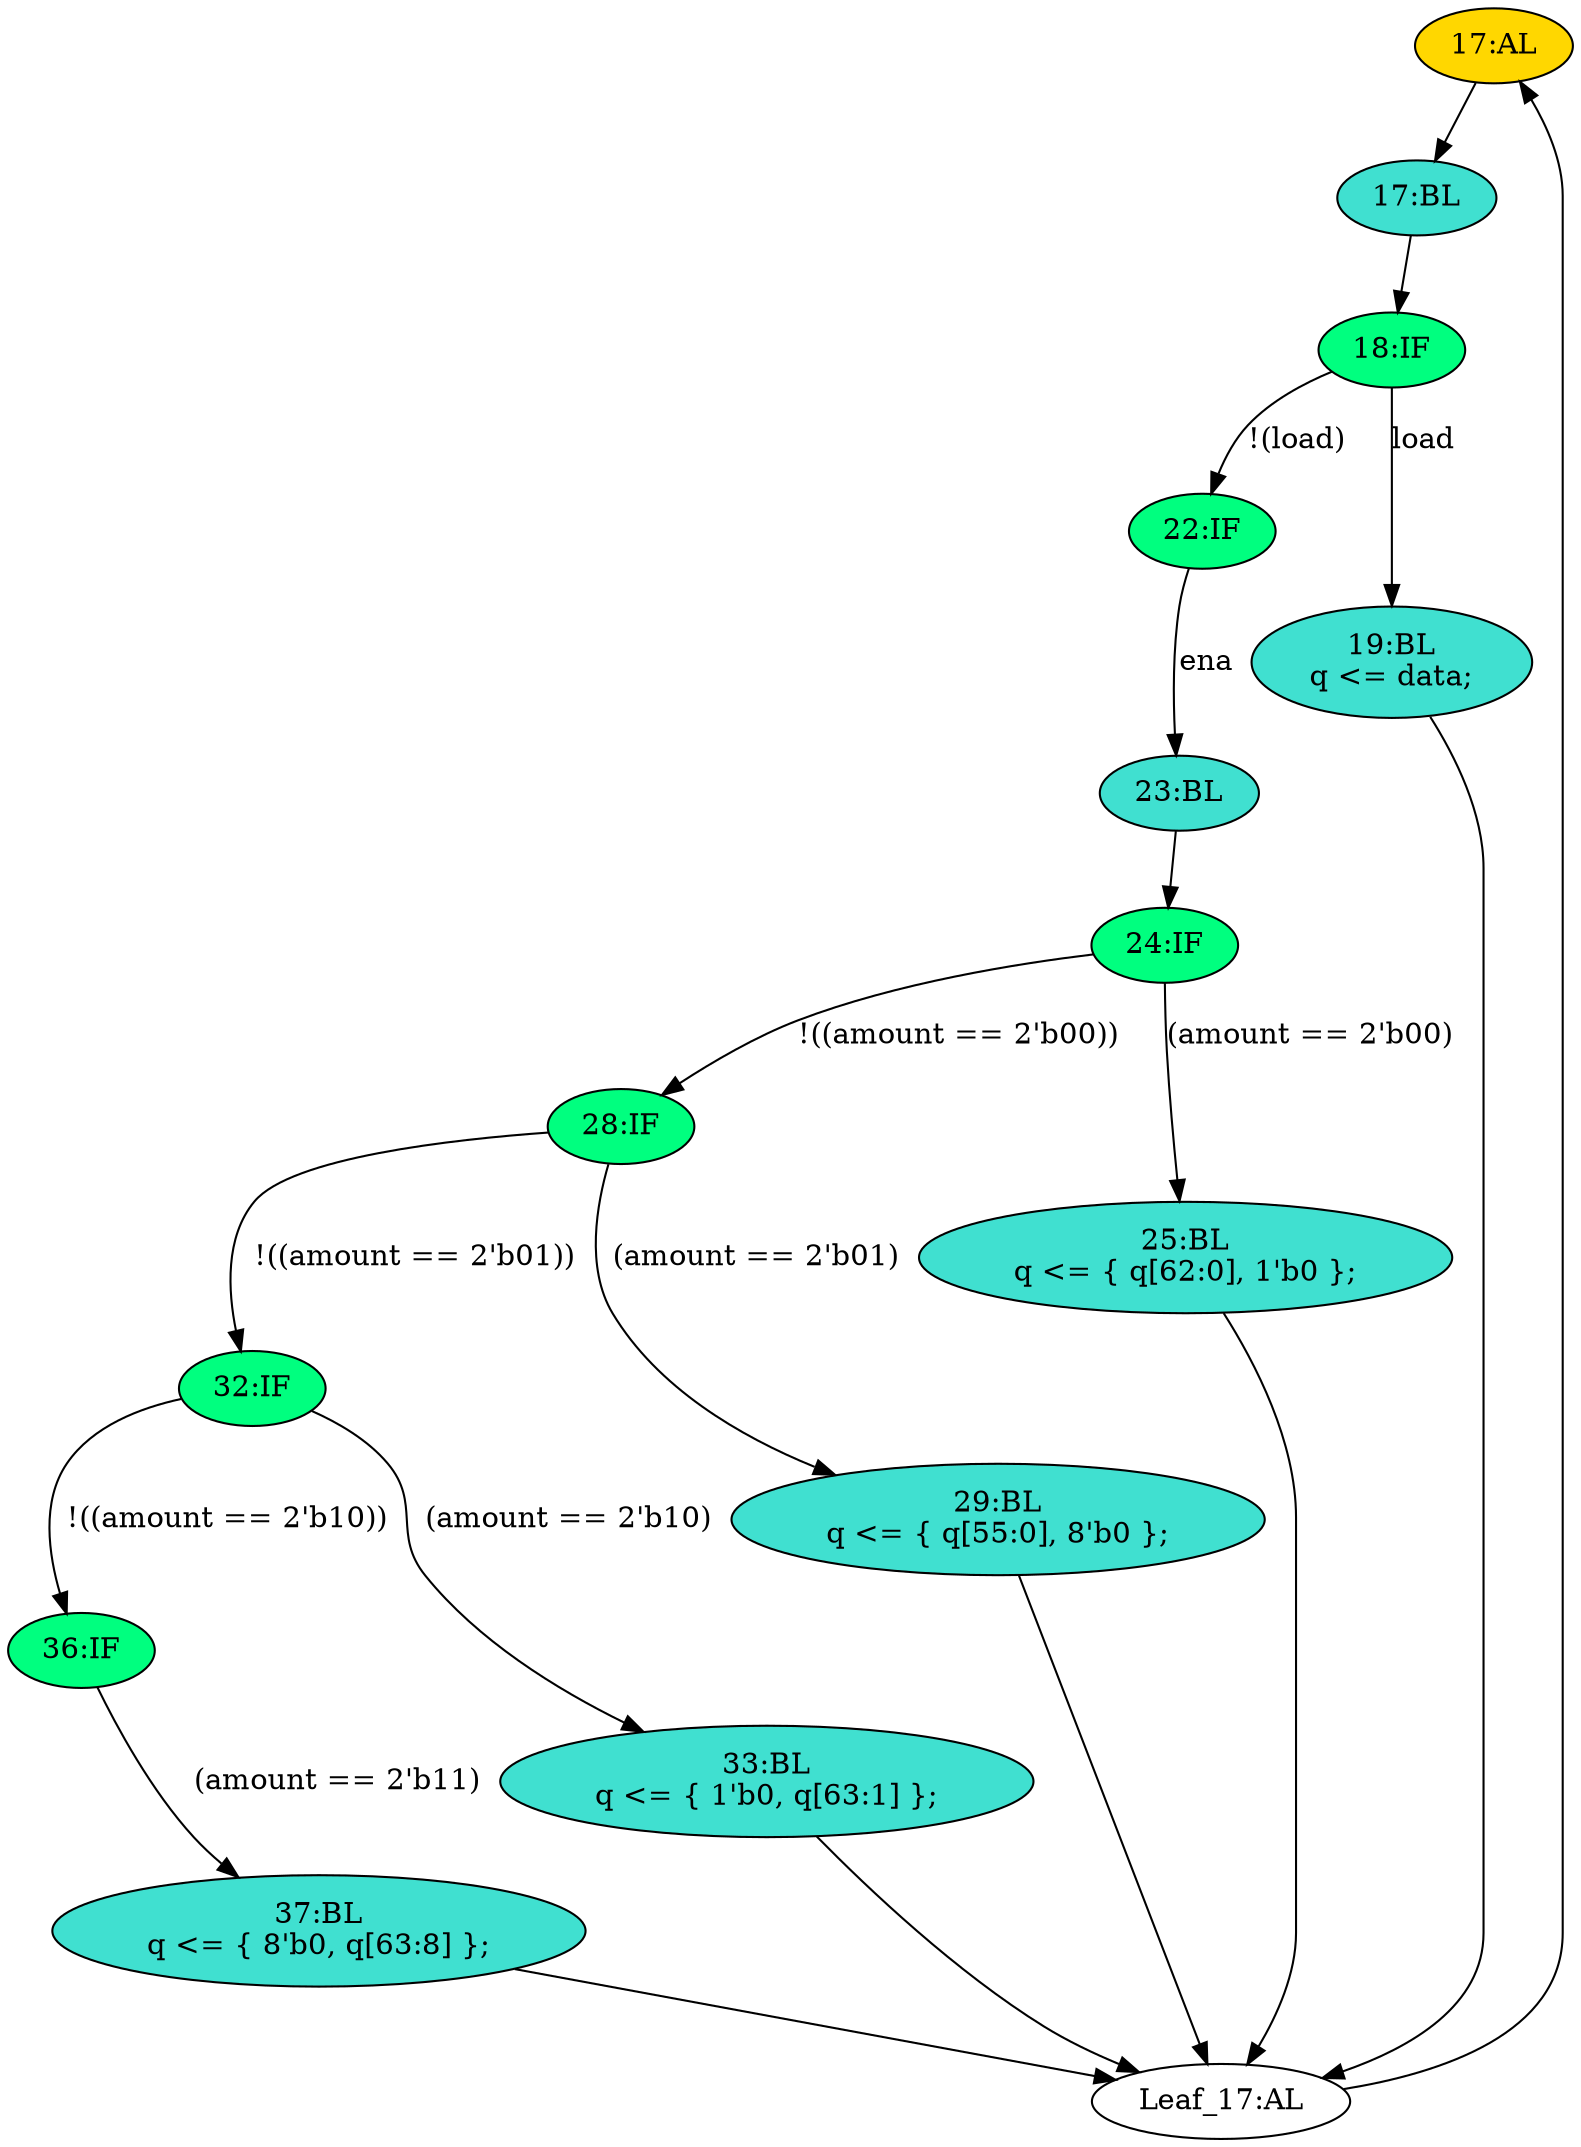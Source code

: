 strict digraph "compose( ,  )" {
	node [label="\N"];
	"17:AL"	[ast="<pyverilog.vparser.ast.Always object at 0x7f66ceab7090>",
		clk_sens=True,
		fillcolor=gold,
		label="17:AL",
		sens="['clk']",
		statements="[]",
		style=filled,
		typ=Always,
		use_var="['load', 'ena', 'amount', 'data', 'q']"];
	"17:BL"	[ast="<pyverilog.vparser.ast.Block object at 0x7f66ceaa3d10>",
		fillcolor=turquoise,
		label="17:BL",
		statements="[]",
		style=filled,
		typ=Block];
	"17:AL" -> "17:BL"	[cond="[]",
		lineno=None];
	"32:IF"	[ast="<pyverilog.vparser.ast.IfStatement object at 0x7f66ce718310>",
		fillcolor=springgreen,
		label="32:IF",
		statements="[]",
		style=filled,
		typ=IfStatement];
	"36:IF"	[ast="<pyverilog.vparser.ast.IfStatement object at 0x7f66ce7184d0>",
		fillcolor=springgreen,
		label="36:IF",
		statements="[]",
		style=filled,
		typ=IfStatement];
	"32:IF" -> "36:IF"	[cond="['amount']",
		label="!((amount == 2'b10))",
		lineno=32];
	"33:BL"	[ast="<pyverilog.vparser.ast.Block object at 0x7f66ceb20e50>",
		fillcolor=turquoise,
		label="33:BL
q <= { 1'b0, q[63:1] };",
		statements="[<pyverilog.vparser.ast.NonblockingSubstitution object at 0x7f66ce718c10>]",
		style=filled,
		typ=Block];
	"32:IF" -> "33:BL"	[cond="['amount']",
		label="(amount == 2'b10)",
		lineno=32];
	"37:BL"	[ast="<pyverilog.vparser.ast.Block object at 0x7f66ce718a50>",
		fillcolor=turquoise,
		label="37:BL
q <= { 8'b0, q[63:8] };",
		statements="[<pyverilog.vparser.ast.NonblockingSubstitution object at 0x7f66ce718a90>]",
		style=filled,
		typ=Block];
	"36:IF" -> "37:BL"	[cond="['amount']",
		label="(amount == 2'b11)",
		lineno=36];
	"28:IF"	[ast="<pyverilog.vparser.ast.IfStatement object at 0x7f66ceb20f90>",
		fillcolor=springgreen,
		label="28:IF",
		statements="[]",
		style=filled,
		typ=IfStatement];
	"28:IF" -> "32:IF"	[cond="['amount']",
		label="!((amount == 2'b01))",
		lineno=28];
	"29:BL"	[ast="<pyverilog.vparser.ast.Block object at 0x7f66ceaa6350>",
		fillcolor=turquoise,
		label="29:BL
q <= { q[55:0], 8'b0 };",
		statements="[<pyverilog.vparser.ast.NonblockingSubstitution object at 0x7f66ceb20950>]",
		style=filled,
		typ=Block];
	"28:IF" -> "29:BL"	[cond="['amount']",
		label="(amount == 2'b01)",
		lineno=28];
	"18:IF"	[ast="<pyverilog.vparser.ast.IfStatement object at 0x7f66ceaa3ed0>",
		fillcolor=springgreen,
		label="18:IF",
		statements="[]",
		style=filled,
		typ=IfStatement];
	"17:BL" -> "18:IF"	[cond="[]",
		lineno=None];
	"Leaf_17:AL"	[def_var="['q']",
		label="Leaf_17:AL"];
	"33:BL" -> "Leaf_17:AL"	[cond="[]",
		lineno=None];
	"24:IF"	[ast="<pyverilog.vparser.ast.IfStatement object at 0x7f66ceaa6950>",
		fillcolor=springgreen,
		label="24:IF",
		statements="[]",
		style=filled,
		typ=IfStatement];
	"24:IF" -> "28:IF"	[cond="['amount']",
		label="!((amount == 2'b00))",
		lineno=24];
	"25:BL"	[ast="<pyverilog.vparser.ast.Block object at 0x7f66ceab1390>",
		fillcolor=turquoise,
		label="25:BL
q <= { q[62:0], 1'b0 };",
		statements="[<pyverilog.vparser.ast.NonblockingSubstitution object at 0x7f66ceaa6e90>]",
		style=filled,
		typ=Block];
	"24:IF" -> "25:BL"	[cond="['amount']",
		label="(amount == 2'b00)",
		lineno=24];
	"22:IF"	[ast="<pyverilog.vparser.ast.IfStatement object at 0x7f66cea4ecd0>",
		fillcolor=springgreen,
		label="22:IF",
		statements="[]",
		style=filled,
		typ=IfStatement];
	"23:BL"	[ast="<pyverilog.vparser.ast.Block object at 0x7f66cea4e550>",
		fillcolor=turquoise,
		label="23:BL",
		statements="[]",
		style=filled,
		typ=Block];
	"22:IF" -> "23:BL"	[cond="['ena']",
		label=ena,
		lineno=22];
	"19:BL"	[ast="<pyverilog.vparser.ast.Block object at 0x7f66ceab71d0>",
		fillcolor=turquoise,
		label="19:BL
q <= data;",
		statements="[<pyverilog.vparser.ast.NonblockingSubstitution object at 0x7f66ceaa3210>]",
		style=filled,
		typ=Block];
	"19:BL" -> "Leaf_17:AL"	[cond="[]",
		lineno=None];
	"18:IF" -> "22:IF"	[cond="['load']",
		label="!(load)",
		lineno=18];
	"18:IF" -> "19:BL"	[cond="['load']",
		label=load,
		lineno=18];
	"Leaf_17:AL" -> "17:AL";
	"25:BL" -> "Leaf_17:AL"	[cond="[]",
		lineno=None];
	"29:BL" -> "Leaf_17:AL"	[cond="[]",
		lineno=None];
	"23:BL" -> "24:IF"	[cond="[]",
		lineno=None];
	"37:BL" -> "Leaf_17:AL"	[cond="[]",
		lineno=None];
}
